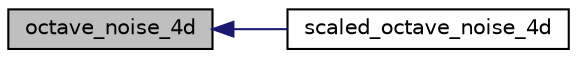 digraph "octave_noise_4d"
{
  edge [fontname="Helvetica",fontsize="10",labelfontname="Helvetica",labelfontsize="10"];
  node [fontname="Helvetica",fontsize="10",shape=record];
  rankdir="LR";
  Node1 [label="octave_noise_4d",height=0.2,width=0.4,color="black", fillcolor="grey75", style="filled" fontcolor="black"];
  Node1 -> Node2 [dir="back",color="midnightblue",fontsize="10",style="solid",fontname="Helvetica"];
  Node2 [label="scaled_octave_noise_4d",height=0.2,width=0.4,color="black", fillcolor="white", style="filled",URL="$_examples_2_planet_2simplexnoise_8h.html#a5824a6195ae94fb2d352e63b7cbc6bcc"];
}
